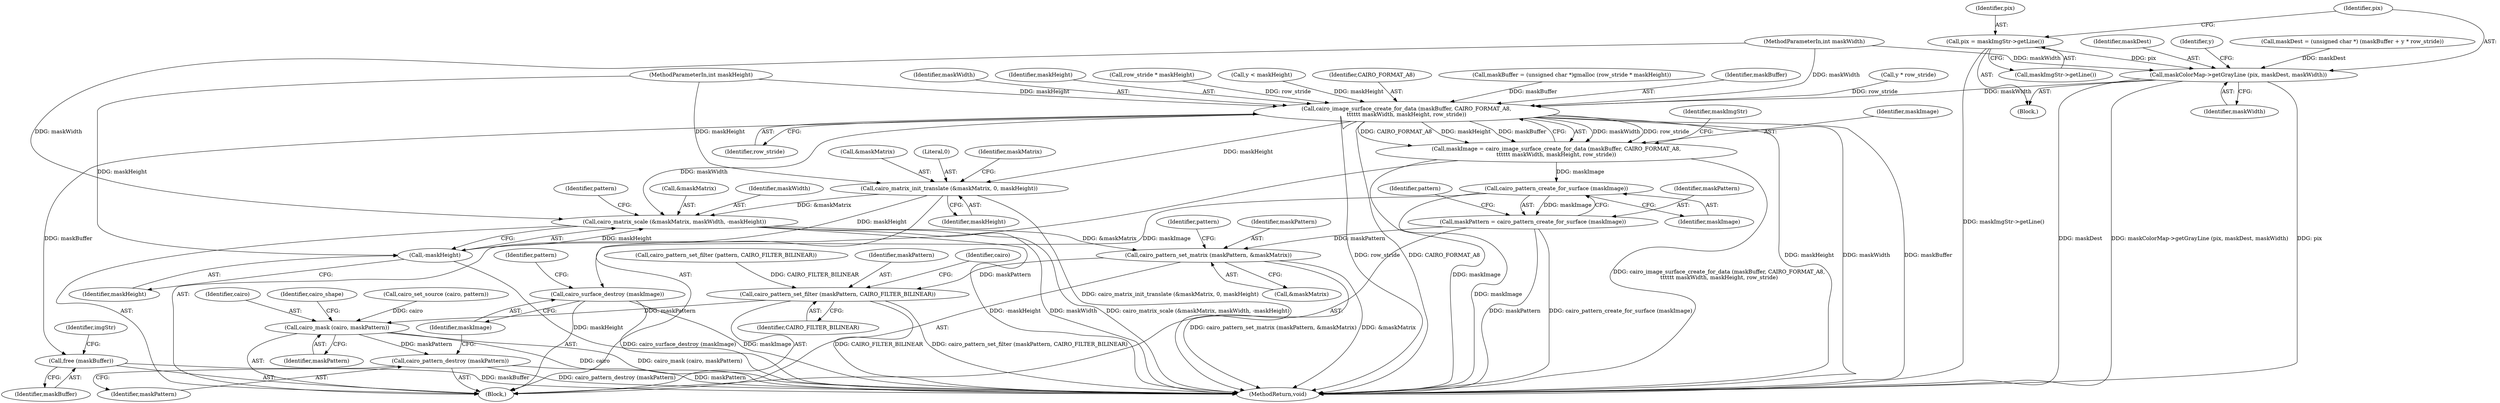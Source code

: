 digraph "0_poppler_7b2d314a61fd0e12f47c62996cb49ec0d1ba747a_3@pointer" {
"1000163" [label="(Call,pix = maskImgStr->getLine())"];
"1000166" [label="(Call,maskColorMap->getGrayLine (pix, maskDest, maskWidth))"];
"1000172" [label="(Call,cairo_image_surface_create_for_data (maskBuffer, CAIRO_FORMAT_A8,\n\t\t\t\t\t\t maskWidth, maskHeight, row_stride))"];
"1000170" [label="(Call,maskImage = cairo_image_surface_create_for_data (maskBuffer, CAIRO_FORMAT_A8,\n\t\t\t\t\t\t maskWidth, maskHeight, row_stride))"];
"1000269" [label="(Call,cairo_pattern_create_for_surface (maskImage))"];
"1000267" [label="(Call,maskPattern = cairo_pattern_create_for_surface (maskImage))"];
"1000310" [label="(Call,cairo_pattern_set_matrix (maskPattern, &maskMatrix))"];
"1000317" [label="(Call,cairo_pattern_set_filter (maskPattern, CAIRO_FILTER_BILINEAR))"];
"1000323" [label="(Call,cairo_mask (cairo, maskPattern))"];
"1000337" [label="(Call,cairo_pattern_destroy (maskPattern))"];
"1000339" [label="(Call,cairo_surface_destroy (maskImage))"];
"1000295" [label="(Call,cairo_matrix_init_translate (&maskMatrix, 0, maskHeight))"];
"1000300" [label="(Call,cairo_matrix_scale (&maskMatrix, maskWidth, -maskHeight))"];
"1000304" [label="(Call,-maskHeight)"];
"1000347" [label="(Call,free (maskBuffer))"];
"1000268" [label="(Identifier,maskPattern)"];
"1000347" [label="(Call,free (maskBuffer))"];
"1000270" [label="(Identifier,maskImage)"];
"1000113" [label="(MethodParameterIn,int maskHeight)"];
"1000339" [label="(Call,cairo_surface_destroy (maskImage))"];
"1000131" [label="(Call,maskBuffer = (unsigned char *)gmalloc (row_stride * maskHeight))"];
"1000300" [label="(Call,cairo_matrix_scale (&maskMatrix, maskWidth, -maskHeight))"];
"1000311" [label="(Identifier,maskPattern)"];
"1000302" [label="(Identifier,maskMatrix)"];
"1000172" [label="(Call,cairo_image_surface_create_for_data (maskBuffer, CAIRO_FORMAT_A8,\n\t\t\t\t\t\t maskWidth, maskHeight, row_stride))"];
"1000327" [label="(Identifier,cairo_shape)"];
"1000165" [label="(Call,maskImgStr->getLine())"];
"1000317" [label="(Call,cairo_pattern_set_filter (maskPattern, CAIRO_FILTER_BILINEAR))"];
"1000115" [label="(Block,)"];
"1000348" [label="(Identifier,maskBuffer)"];
"1000340" [label="(Identifier,maskImage)"];
"1000350" [label="(Identifier,imgStr)"];
"1000170" [label="(Call,maskImage = cairo_image_surface_create_for_data (maskBuffer, CAIRO_FORMAT_A8,\n\t\t\t\t\t\t maskWidth, maskHeight, row_stride))"];
"1000303" [label="(Identifier,maskWidth)"];
"1000315" [label="(Identifier,pattern)"];
"1000342" [label="(Identifier,pattern)"];
"1000304" [label="(Call,-maskHeight)"];
"1000319" [label="(Identifier,CAIRO_FILTER_BILINEAR)"];
"1000296" [label="(Call,&maskMatrix)"];
"1000175" [label="(Identifier,maskWidth)"];
"1000164" [label="(Identifier,pix)"];
"1000295" [label="(Call,cairo_matrix_init_translate (&maskMatrix, 0, maskHeight))"];
"1000320" [label="(Call,cairo_set_source (cairo, pattern))"];
"1000163" [label="(Call,pix = maskImgStr->getLine())"];
"1000168" [label="(Identifier,maskDest)"];
"1000269" [label="(Call,cairo_pattern_create_for_surface (maskImage))"];
"1000338" [label="(Identifier,maskPattern)"];
"1000176" [label="(Identifier,maskHeight)"];
"1000305" [label="(Identifier,maskHeight)"];
"1000318" [label="(Identifier,maskPattern)"];
"1000136" [label="(Call,row_stride * maskHeight)"];
"1000177" [label="(Identifier,row_stride)"];
"1000152" [label="(Identifier,y)"];
"1000166" [label="(Call,maskColorMap->getGrayLine (pix, maskDest, maskWidth))"];
"1000273" [label="(Identifier,pattern)"];
"1000299" [label="(Identifier,maskHeight)"];
"1000325" [label="(Identifier,maskPattern)"];
"1000321" [label="(Identifier,cairo)"];
"1000167" [label="(Identifier,pix)"];
"1000148" [label="(Call,y < maskHeight)"];
"1000312" [label="(Call,&maskMatrix)"];
"1000314" [label="(Call,cairo_pattern_set_filter (pattern, CAIRO_FILTER_BILINEAR))"];
"1000174" [label="(Identifier,CAIRO_FORMAT_A8)"];
"1000324" [label="(Identifier,cairo)"];
"1000112" [label="(MethodParameterIn,int maskWidth)"];
"1000307" [label="(Identifier,pattern)"];
"1000267" [label="(Call,maskPattern = cairo_pattern_create_for_surface (maskImage))"];
"1000351" [label="(MethodReturn,void)"];
"1000169" [label="(Identifier,maskWidth)"];
"1000153" [label="(Block,)"];
"1000298" [label="(Literal,0)"];
"1000171" [label="(Identifier,maskImage)"];
"1000301" [label="(Call,&maskMatrix)"];
"1000337" [label="(Call,cairo_pattern_destroy (maskPattern))"];
"1000323" [label="(Call,cairo_mask (cairo, maskPattern))"];
"1000173" [label="(Identifier,maskBuffer)"];
"1000179" [label="(Identifier,maskImgStr)"];
"1000310" [label="(Call,cairo_pattern_set_matrix (maskPattern, &maskMatrix))"];
"1000154" [label="(Call,maskDest = (unsigned char *) (maskBuffer + y * row_stride))"];
"1000160" [label="(Call,y * row_stride)"];
"1000163" -> "1000153"  [label="AST: "];
"1000163" -> "1000165"  [label="CFG: "];
"1000164" -> "1000163"  [label="AST: "];
"1000165" -> "1000163"  [label="AST: "];
"1000167" -> "1000163"  [label="CFG: "];
"1000163" -> "1000351"  [label="DDG: maskImgStr->getLine()"];
"1000163" -> "1000166"  [label="DDG: pix"];
"1000166" -> "1000153"  [label="AST: "];
"1000166" -> "1000169"  [label="CFG: "];
"1000167" -> "1000166"  [label="AST: "];
"1000168" -> "1000166"  [label="AST: "];
"1000169" -> "1000166"  [label="AST: "];
"1000152" -> "1000166"  [label="CFG: "];
"1000166" -> "1000351"  [label="DDG: maskDest"];
"1000166" -> "1000351"  [label="DDG: maskColorMap->getGrayLine (pix, maskDest, maskWidth)"];
"1000166" -> "1000351"  [label="DDG: pix"];
"1000154" -> "1000166"  [label="DDG: maskDest"];
"1000112" -> "1000166"  [label="DDG: maskWidth"];
"1000166" -> "1000172"  [label="DDG: maskWidth"];
"1000172" -> "1000170"  [label="AST: "];
"1000172" -> "1000177"  [label="CFG: "];
"1000173" -> "1000172"  [label="AST: "];
"1000174" -> "1000172"  [label="AST: "];
"1000175" -> "1000172"  [label="AST: "];
"1000176" -> "1000172"  [label="AST: "];
"1000177" -> "1000172"  [label="AST: "];
"1000170" -> "1000172"  [label="CFG: "];
"1000172" -> "1000351"  [label="DDG: maskHeight"];
"1000172" -> "1000351"  [label="DDG: maskBuffer"];
"1000172" -> "1000351"  [label="DDG: row_stride"];
"1000172" -> "1000351"  [label="DDG: CAIRO_FORMAT_A8"];
"1000172" -> "1000351"  [label="DDG: maskWidth"];
"1000172" -> "1000170"  [label="DDG: maskWidth"];
"1000172" -> "1000170"  [label="DDG: row_stride"];
"1000172" -> "1000170"  [label="DDG: CAIRO_FORMAT_A8"];
"1000172" -> "1000170"  [label="DDG: maskHeight"];
"1000172" -> "1000170"  [label="DDG: maskBuffer"];
"1000131" -> "1000172"  [label="DDG: maskBuffer"];
"1000112" -> "1000172"  [label="DDG: maskWidth"];
"1000148" -> "1000172"  [label="DDG: maskHeight"];
"1000113" -> "1000172"  [label="DDG: maskHeight"];
"1000160" -> "1000172"  [label="DDG: row_stride"];
"1000136" -> "1000172"  [label="DDG: row_stride"];
"1000172" -> "1000295"  [label="DDG: maskHeight"];
"1000172" -> "1000300"  [label="DDG: maskWidth"];
"1000172" -> "1000347"  [label="DDG: maskBuffer"];
"1000170" -> "1000115"  [label="AST: "];
"1000171" -> "1000170"  [label="AST: "];
"1000179" -> "1000170"  [label="CFG: "];
"1000170" -> "1000351"  [label="DDG: cairo_image_surface_create_for_data (maskBuffer, CAIRO_FORMAT_A8,\n\t\t\t\t\t\t maskWidth, maskHeight, row_stride)"];
"1000170" -> "1000351"  [label="DDG: maskImage"];
"1000170" -> "1000269"  [label="DDG: maskImage"];
"1000269" -> "1000267"  [label="AST: "];
"1000269" -> "1000270"  [label="CFG: "];
"1000270" -> "1000269"  [label="AST: "];
"1000267" -> "1000269"  [label="CFG: "];
"1000269" -> "1000351"  [label="DDG: maskImage"];
"1000269" -> "1000267"  [label="DDG: maskImage"];
"1000269" -> "1000339"  [label="DDG: maskImage"];
"1000267" -> "1000115"  [label="AST: "];
"1000268" -> "1000267"  [label="AST: "];
"1000273" -> "1000267"  [label="CFG: "];
"1000267" -> "1000351"  [label="DDG: cairo_pattern_create_for_surface (maskImage)"];
"1000267" -> "1000351"  [label="DDG: maskPattern"];
"1000267" -> "1000310"  [label="DDG: maskPattern"];
"1000310" -> "1000115"  [label="AST: "];
"1000310" -> "1000312"  [label="CFG: "];
"1000311" -> "1000310"  [label="AST: "];
"1000312" -> "1000310"  [label="AST: "];
"1000315" -> "1000310"  [label="CFG: "];
"1000310" -> "1000351"  [label="DDG: cairo_pattern_set_matrix (maskPattern, &maskMatrix)"];
"1000310" -> "1000351"  [label="DDG: &maskMatrix"];
"1000300" -> "1000310"  [label="DDG: &maskMatrix"];
"1000310" -> "1000317"  [label="DDG: maskPattern"];
"1000317" -> "1000115"  [label="AST: "];
"1000317" -> "1000319"  [label="CFG: "];
"1000318" -> "1000317"  [label="AST: "];
"1000319" -> "1000317"  [label="AST: "];
"1000321" -> "1000317"  [label="CFG: "];
"1000317" -> "1000351"  [label="DDG: CAIRO_FILTER_BILINEAR"];
"1000317" -> "1000351"  [label="DDG: cairo_pattern_set_filter (maskPattern, CAIRO_FILTER_BILINEAR)"];
"1000314" -> "1000317"  [label="DDG: CAIRO_FILTER_BILINEAR"];
"1000317" -> "1000323"  [label="DDG: maskPattern"];
"1000323" -> "1000115"  [label="AST: "];
"1000323" -> "1000325"  [label="CFG: "];
"1000324" -> "1000323"  [label="AST: "];
"1000325" -> "1000323"  [label="AST: "];
"1000327" -> "1000323"  [label="CFG: "];
"1000323" -> "1000351"  [label="DDG: cairo"];
"1000323" -> "1000351"  [label="DDG: cairo_mask (cairo, maskPattern)"];
"1000320" -> "1000323"  [label="DDG: cairo"];
"1000323" -> "1000337"  [label="DDG: maskPattern"];
"1000337" -> "1000115"  [label="AST: "];
"1000337" -> "1000338"  [label="CFG: "];
"1000338" -> "1000337"  [label="AST: "];
"1000340" -> "1000337"  [label="CFG: "];
"1000337" -> "1000351"  [label="DDG: maskPattern"];
"1000337" -> "1000351"  [label="DDG: cairo_pattern_destroy (maskPattern)"];
"1000339" -> "1000115"  [label="AST: "];
"1000339" -> "1000340"  [label="CFG: "];
"1000340" -> "1000339"  [label="AST: "];
"1000342" -> "1000339"  [label="CFG: "];
"1000339" -> "1000351"  [label="DDG: cairo_surface_destroy (maskImage)"];
"1000339" -> "1000351"  [label="DDG: maskImage"];
"1000295" -> "1000115"  [label="AST: "];
"1000295" -> "1000299"  [label="CFG: "];
"1000296" -> "1000295"  [label="AST: "];
"1000298" -> "1000295"  [label="AST: "];
"1000299" -> "1000295"  [label="AST: "];
"1000302" -> "1000295"  [label="CFG: "];
"1000295" -> "1000351"  [label="DDG: cairo_matrix_init_translate (&maskMatrix, 0, maskHeight)"];
"1000113" -> "1000295"  [label="DDG: maskHeight"];
"1000295" -> "1000300"  [label="DDG: &maskMatrix"];
"1000295" -> "1000304"  [label="DDG: maskHeight"];
"1000300" -> "1000115"  [label="AST: "];
"1000300" -> "1000304"  [label="CFG: "];
"1000301" -> "1000300"  [label="AST: "];
"1000303" -> "1000300"  [label="AST: "];
"1000304" -> "1000300"  [label="AST: "];
"1000307" -> "1000300"  [label="CFG: "];
"1000300" -> "1000351"  [label="DDG: -maskHeight"];
"1000300" -> "1000351"  [label="DDG: maskWidth"];
"1000300" -> "1000351"  [label="DDG: cairo_matrix_scale (&maskMatrix, maskWidth, -maskHeight)"];
"1000112" -> "1000300"  [label="DDG: maskWidth"];
"1000304" -> "1000300"  [label="DDG: maskHeight"];
"1000304" -> "1000305"  [label="CFG: "];
"1000305" -> "1000304"  [label="AST: "];
"1000304" -> "1000351"  [label="DDG: maskHeight"];
"1000113" -> "1000304"  [label="DDG: maskHeight"];
"1000347" -> "1000115"  [label="AST: "];
"1000347" -> "1000348"  [label="CFG: "];
"1000348" -> "1000347"  [label="AST: "];
"1000350" -> "1000347"  [label="CFG: "];
"1000347" -> "1000351"  [label="DDG: maskBuffer"];
}
